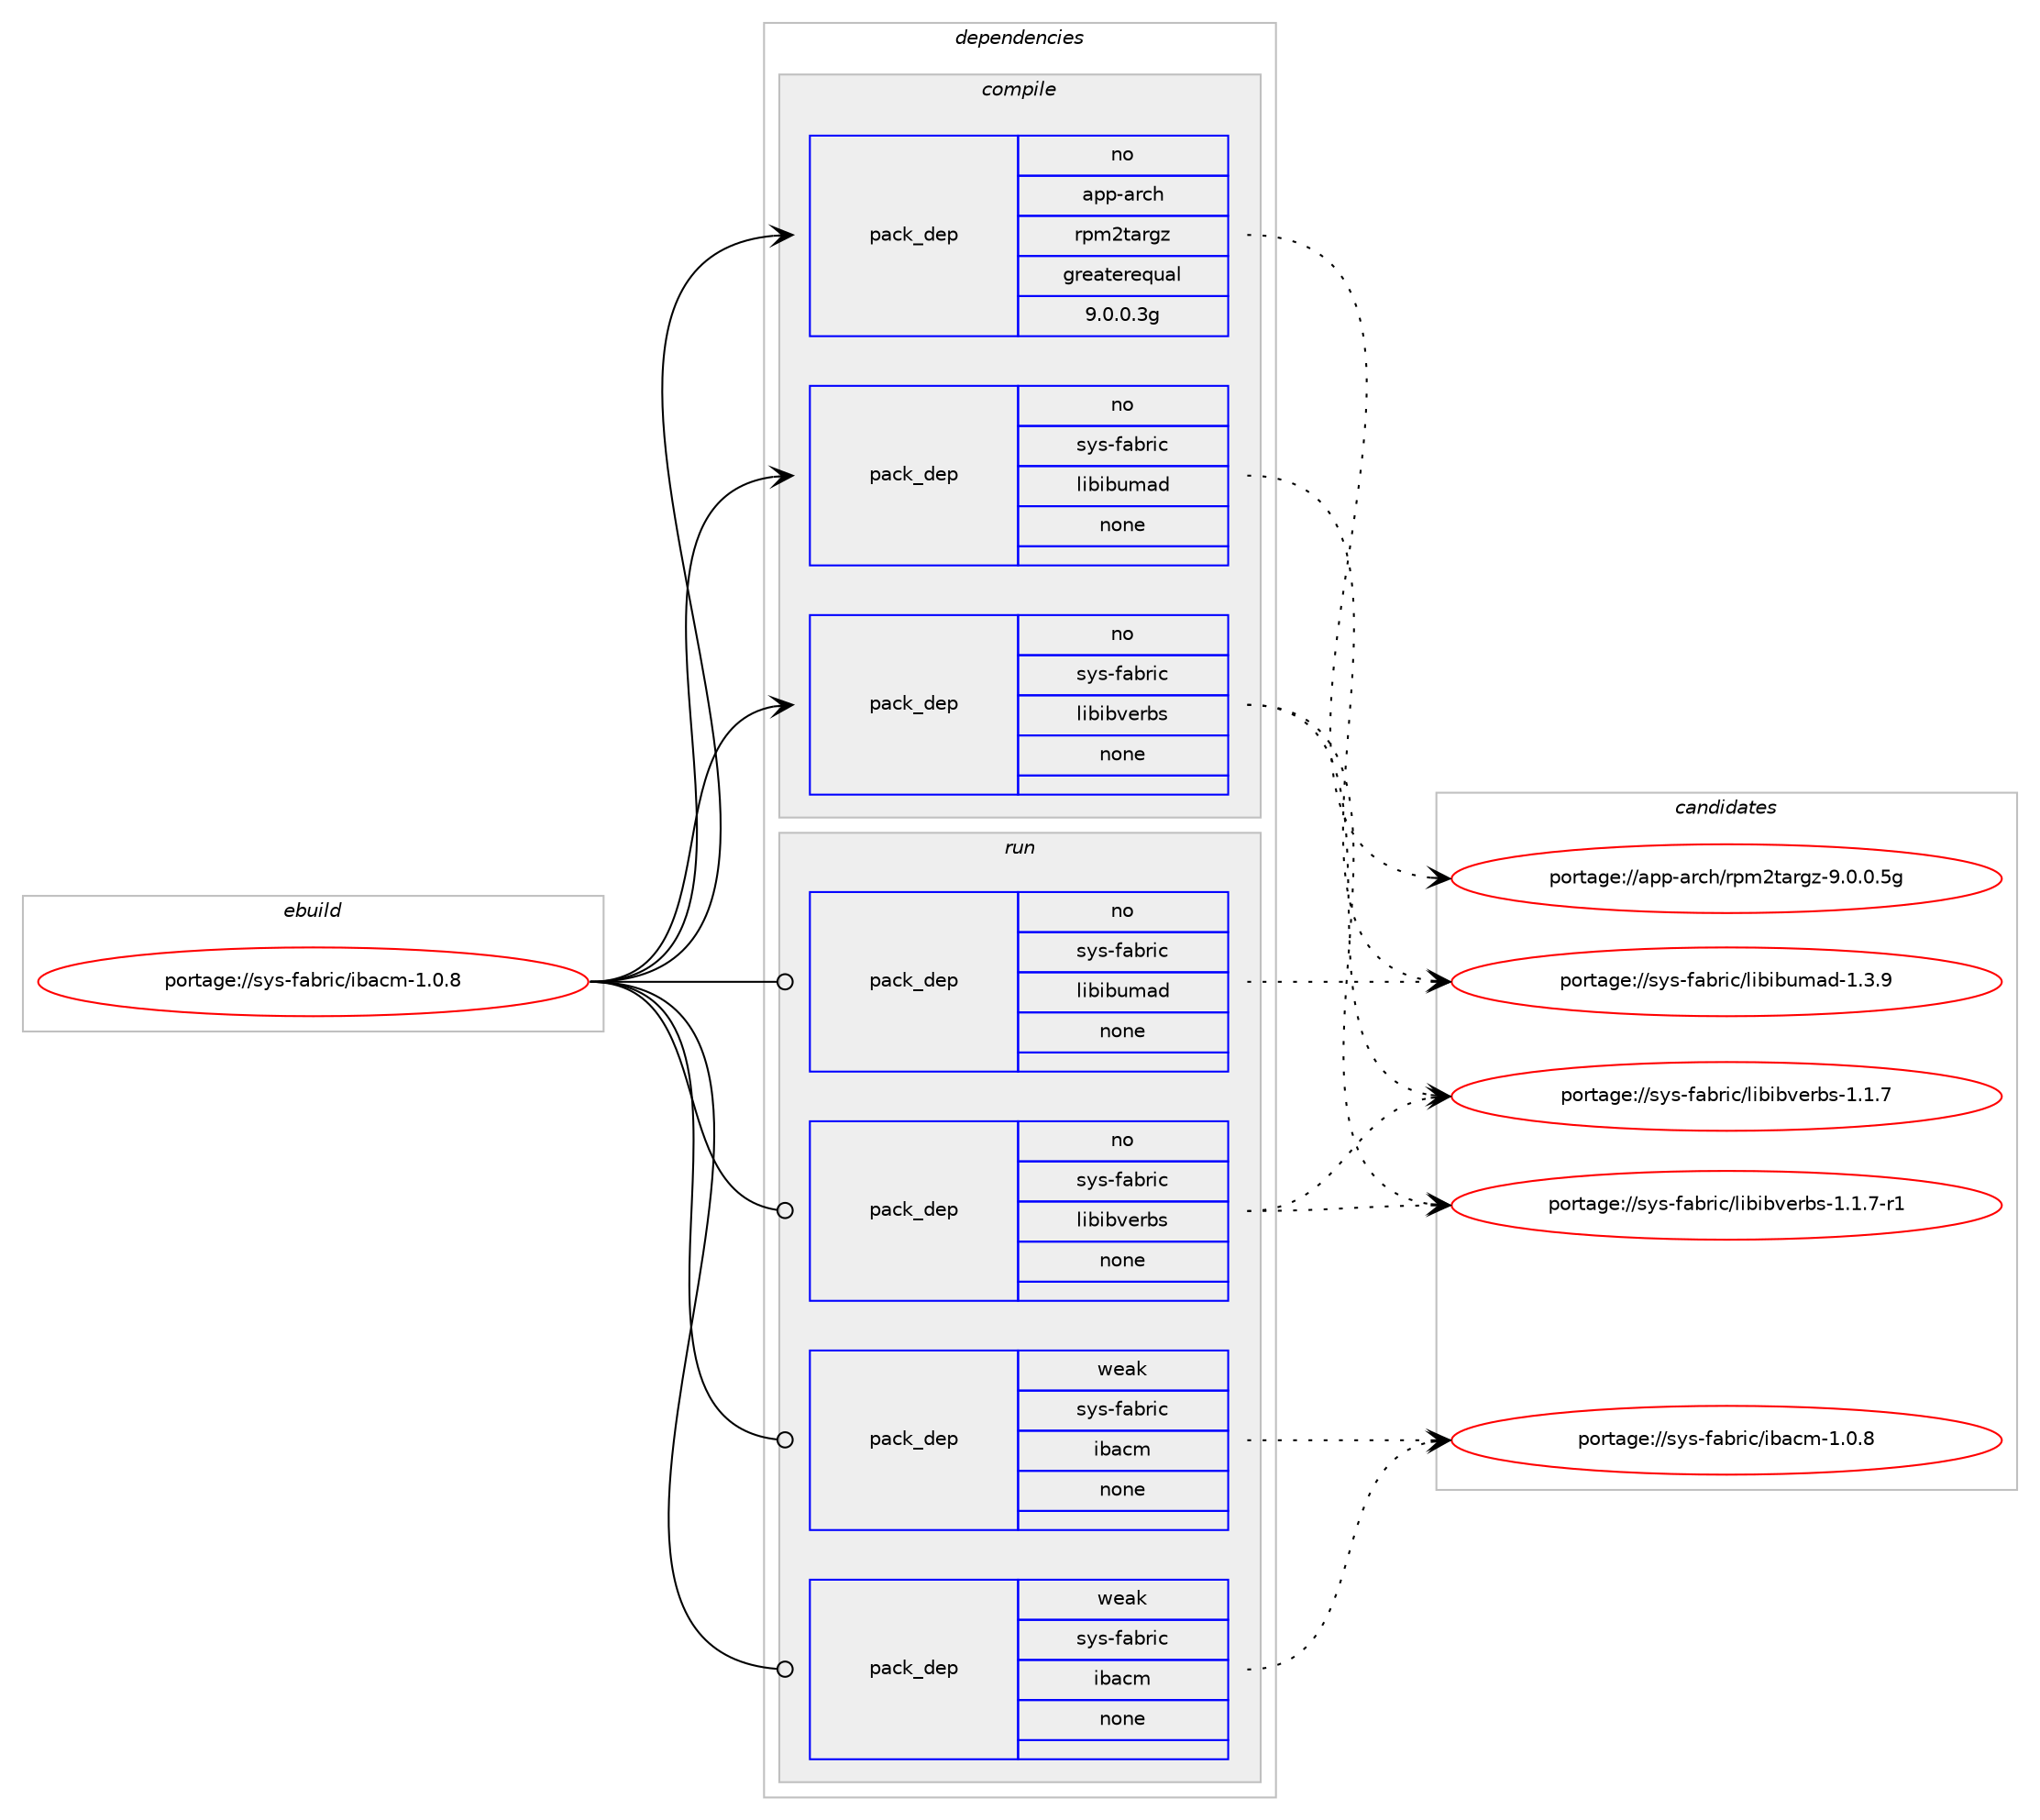 digraph prolog {

# *************
# Graph options
# *************

newrank=true;
concentrate=true;
compound=true;
graph [rankdir=LR,fontname=Helvetica,fontsize=10,ranksep=1.5];#, ranksep=2.5, nodesep=0.2];
edge  [arrowhead=vee];
node  [fontname=Helvetica,fontsize=10];

# **********
# The ebuild
# **********

subgraph cluster_leftcol {
color=gray;
rank=same;
label=<<i>ebuild</i>>;
id [label="portage://sys-fabric/ibacm-1.0.8", color=red, width=4, href="../sys-fabric/ibacm-1.0.8.svg"];
}

# ****************
# The dependencies
# ****************

subgraph cluster_midcol {
color=gray;
label=<<i>dependencies</i>>;
subgraph cluster_compile {
fillcolor="#eeeeee";
style=filled;
label=<<i>compile</i>>;
subgraph pack13020 {
dependency16112 [label=<<TABLE BORDER="0" CELLBORDER="1" CELLSPACING="0" CELLPADDING="4" WIDTH="220"><TR><TD ROWSPAN="6" CELLPADDING="30">pack_dep</TD></TR><TR><TD WIDTH="110">no</TD></TR><TR><TD>app-arch</TD></TR><TR><TD>rpm2targz</TD></TR><TR><TD>greaterequal</TD></TR><TR><TD>9.0.0.3g</TD></TR></TABLE>>, shape=none, color=blue];
}
id:e -> dependency16112:w [weight=20,style="solid",arrowhead="vee"];
subgraph pack13021 {
dependency16113 [label=<<TABLE BORDER="0" CELLBORDER="1" CELLSPACING="0" CELLPADDING="4" WIDTH="220"><TR><TD ROWSPAN="6" CELLPADDING="30">pack_dep</TD></TR><TR><TD WIDTH="110">no</TD></TR><TR><TD>sys-fabric</TD></TR><TR><TD>libibumad</TD></TR><TR><TD>none</TD></TR><TR><TD></TD></TR></TABLE>>, shape=none, color=blue];
}
id:e -> dependency16113:w [weight=20,style="solid",arrowhead="vee"];
subgraph pack13022 {
dependency16114 [label=<<TABLE BORDER="0" CELLBORDER="1" CELLSPACING="0" CELLPADDING="4" WIDTH="220"><TR><TD ROWSPAN="6" CELLPADDING="30">pack_dep</TD></TR><TR><TD WIDTH="110">no</TD></TR><TR><TD>sys-fabric</TD></TR><TR><TD>libibverbs</TD></TR><TR><TD>none</TD></TR><TR><TD></TD></TR></TABLE>>, shape=none, color=blue];
}
id:e -> dependency16114:w [weight=20,style="solid",arrowhead="vee"];
}
subgraph cluster_compileandrun {
fillcolor="#eeeeee";
style=filled;
label=<<i>compile and run</i>>;
}
subgraph cluster_run {
fillcolor="#eeeeee";
style=filled;
label=<<i>run</i>>;
subgraph pack13023 {
dependency16115 [label=<<TABLE BORDER="0" CELLBORDER="1" CELLSPACING="0" CELLPADDING="4" WIDTH="220"><TR><TD ROWSPAN="6" CELLPADDING="30">pack_dep</TD></TR><TR><TD WIDTH="110">no</TD></TR><TR><TD>sys-fabric</TD></TR><TR><TD>libibumad</TD></TR><TR><TD>none</TD></TR><TR><TD></TD></TR></TABLE>>, shape=none, color=blue];
}
id:e -> dependency16115:w [weight=20,style="solid",arrowhead="odot"];
subgraph pack13024 {
dependency16116 [label=<<TABLE BORDER="0" CELLBORDER="1" CELLSPACING="0" CELLPADDING="4" WIDTH="220"><TR><TD ROWSPAN="6" CELLPADDING="30">pack_dep</TD></TR><TR><TD WIDTH="110">no</TD></TR><TR><TD>sys-fabric</TD></TR><TR><TD>libibverbs</TD></TR><TR><TD>none</TD></TR><TR><TD></TD></TR></TABLE>>, shape=none, color=blue];
}
id:e -> dependency16116:w [weight=20,style="solid",arrowhead="odot"];
subgraph pack13025 {
dependency16117 [label=<<TABLE BORDER="0" CELLBORDER="1" CELLSPACING="0" CELLPADDING="4" WIDTH="220"><TR><TD ROWSPAN="6" CELLPADDING="30">pack_dep</TD></TR><TR><TD WIDTH="110">weak</TD></TR><TR><TD>sys-fabric</TD></TR><TR><TD>ibacm</TD></TR><TR><TD>none</TD></TR><TR><TD></TD></TR></TABLE>>, shape=none, color=blue];
}
id:e -> dependency16117:w [weight=20,style="solid",arrowhead="odot"];
subgraph pack13026 {
dependency16118 [label=<<TABLE BORDER="0" CELLBORDER="1" CELLSPACING="0" CELLPADDING="4" WIDTH="220"><TR><TD ROWSPAN="6" CELLPADDING="30">pack_dep</TD></TR><TR><TD WIDTH="110">weak</TD></TR><TR><TD>sys-fabric</TD></TR><TR><TD>ibacm</TD></TR><TR><TD>none</TD></TR><TR><TD></TD></TR></TABLE>>, shape=none, color=blue];
}
id:e -> dependency16118:w [weight=20,style="solid",arrowhead="odot"];
}
}

# **************
# The candidates
# **************

subgraph cluster_choices {
rank=same;
color=gray;
label=<<i>candidates</i>>;

subgraph choice13020 {
color=black;
nodesep=1;
choice971121124597114991044711411210950116971141031224557464846484653103 [label="portage://app-arch/rpm2targz-9.0.0.5g", color=red, width=4,href="../app-arch/rpm2targz-9.0.0.5g.svg"];
dependency16112:e -> choice971121124597114991044711411210950116971141031224557464846484653103:w [style=dotted,weight="100"];
}
subgraph choice13021 {
color=black;
nodesep=1;
choice1151211154510297981141059947108105981059811710997100454946514657 [label="portage://sys-fabric/libibumad-1.3.9", color=red, width=4,href="../sys-fabric/libibumad-1.3.9.svg"];
dependency16113:e -> choice1151211154510297981141059947108105981059811710997100454946514657:w [style=dotted,weight="100"];
}
subgraph choice13022 {
color=black;
nodesep=1;
choice11512111545102979811410599471081059810598118101114981154549464946554511449 [label="portage://sys-fabric/libibverbs-1.1.7-r1", color=red, width=4,href="../sys-fabric/libibverbs-1.1.7-r1.svg"];
choice1151211154510297981141059947108105981059811810111498115454946494655 [label="portage://sys-fabric/libibverbs-1.1.7", color=red, width=4,href="../sys-fabric/libibverbs-1.1.7.svg"];
dependency16114:e -> choice11512111545102979811410599471081059810598118101114981154549464946554511449:w [style=dotted,weight="100"];
dependency16114:e -> choice1151211154510297981141059947108105981059811810111498115454946494655:w [style=dotted,weight="100"];
}
subgraph choice13023 {
color=black;
nodesep=1;
choice1151211154510297981141059947108105981059811710997100454946514657 [label="portage://sys-fabric/libibumad-1.3.9", color=red, width=4,href="../sys-fabric/libibumad-1.3.9.svg"];
dependency16115:e -> choice1151211154510297981141059947108105981059811710997100454946514657:w [style=dotted,weight="100"];
}
subgraph choice13024 {
color=black;
nodesep=1;
choice11512111545102979811410599471081059810598118101114981154549464946554511449 [label="portage://sys-fabric/libibverbs-1.1.7-r1", color=red, width=4,href="../sys-fabric/libibverbs-1.1.7-r1.svg"];
choice1151211154510297981141059947108105981059811810111498115454946494655 [label="portage://sys-fabric/libibverbs-1.1.7", color=red, width=4,href="../sys-fabric/libibverbs-1.1.7.svg"];
dependency16116:e -> choice11512111545102979811410599471081059810598118101114981154549464946554511449:w [style=dotted,weight="100"];
dependency16116:e -> choice1151211154510297981141059947108105981059811810111498115454946494655:w [style=dotted,weight="100"];
}
subgraph choice13025 {
color=black;
nodesep=1;
choice1151211154510297981141059947105989799109454946484656 [label="portage://sys-fabric/ibacm-1.0.8", color=red, width=4,href="../sys-fabric/ibacm-1.0.8.svg"];
dependency16117:e -> choice1151211154510297981141059947105989799109454946484656:w [style=dotted,weight="100"];
}
subgraph choice13026 {
color=black;
nodesep=1;
choice1151211154510297981141059947105989799109454946484656 [label="portage://sys-fabric/ibacm-1.0.8", color=red, width=4,href="../sys-fabric/ibacm-1.0.8.svg"];
dependency16118:e -> choice1151211154510297981141059947105989799109454946484656:w [style=dotted,weight="100"];
}
}

}
